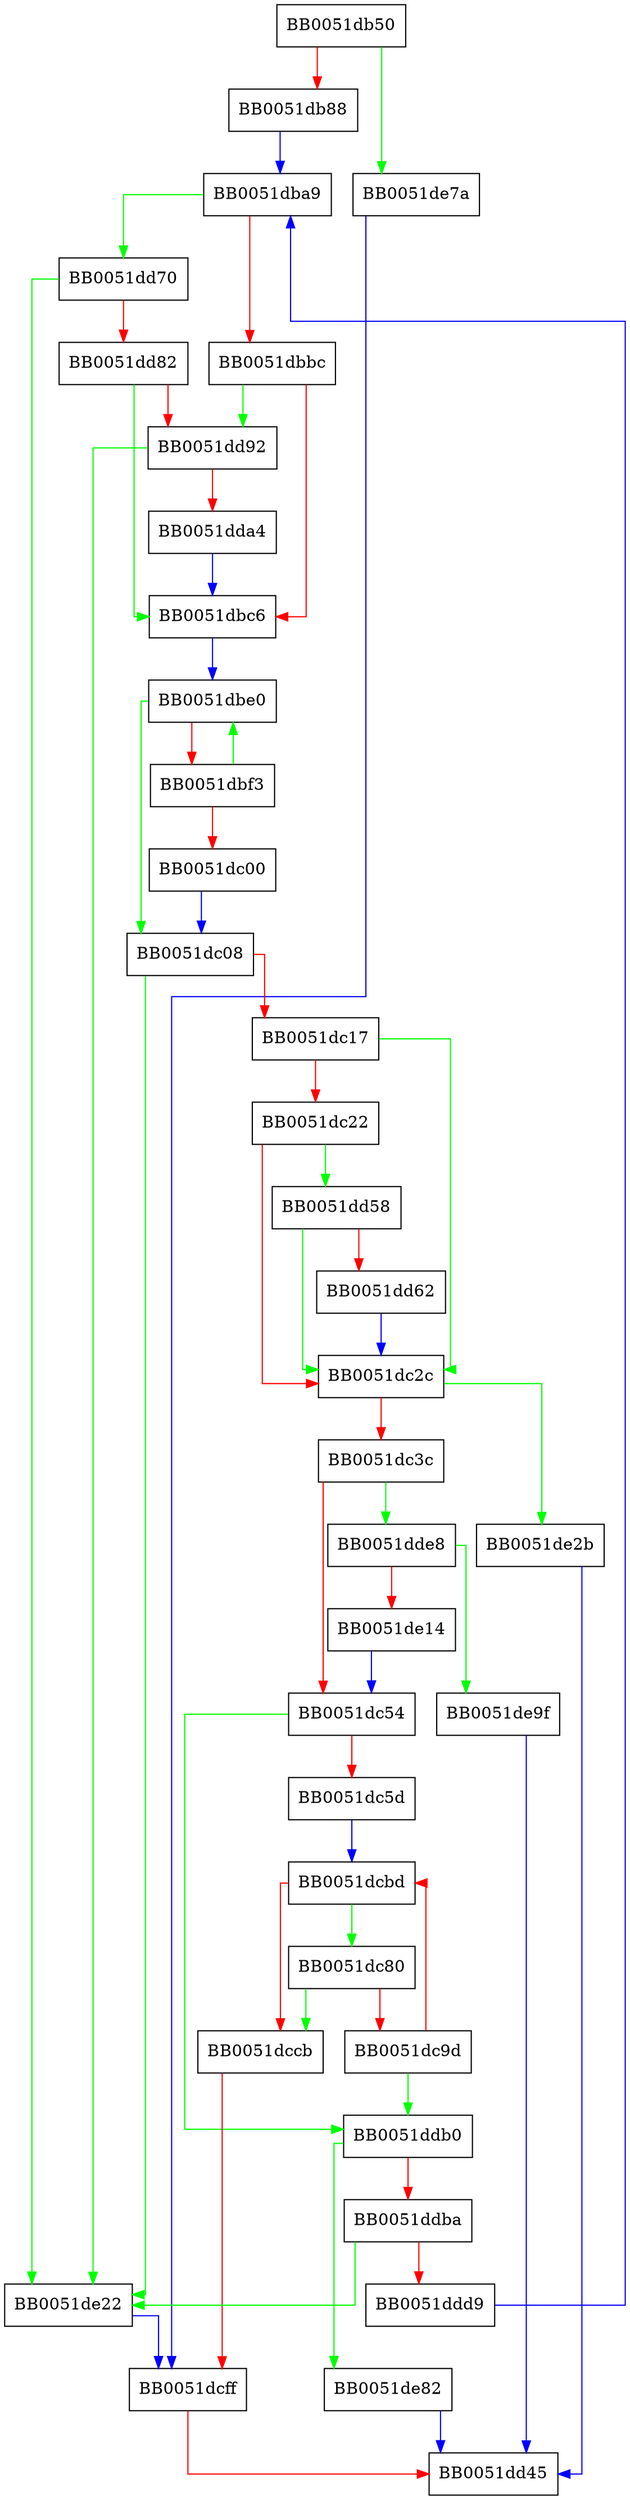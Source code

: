 digraph a2i_ASN1_INTEGER {
  node [shape="box"];
  graph [splines=ortho];
  BB0051db50 -> BB0051de7a [color="green"];
  BB0051db50 -> BB0051db88 [color="red"];
  BB0051db88 -> BB0051dba9 [color="blue"];
  BB0051dba9 -> BB0051dd70 [color="green"];
  BB0051dba9 -> BB0051dbbc [color="red"];
  BB0051dbbc -> BB0051dd92 [color="green"];
  BB0051dbbc -> BB0051dbc6 [color="red"];
  BB0051dbc6 -> BB0051dbe0 [color="blue"];
  BB0051dbe0 -> BB0051dc08 [color="green"];
  BB0051dbe0 -> BB0051dbf3 [color="red"];
  BB0051dbf3 -> BB0051dbe0 [color="green"];
  BB0051dbf3 -> BB0051dc00 [color="red"];
  BB0051dc00 -> BB0051dc08 [color="blue"];
  BB0051dc08 -> BB0051de22 [color="green"];
  BB0051dc08 -> BB0051dc17 [color="red"];
  BB0051dc17 -> BB0051dc2c [color="green"];
  BB0051dc17 -> BB0051dc22 [color="red"];
  BB0051dc22 -> BB0051dd58 [color="green"];
  BB0051dc22 -> BB0051dc2c [color="red"];
  BB0051dc2c -> BB0051de2b [color="green"];
  BB0051dc2c -> BB0051dc3c [color="red"];
  BB0051dc3c -> BB0051dde8 [color="green"];
  BB0051dc3c -> BB0051dc54 [color="red"];
  BB0051dc54 -> BB0051ddb0 [color="green"];
  BB0051dc54 -> BB0051dc5d [color="red"];
  BB0051dc5d -> BB0051dcbd [color="blue"];
  BB0051dc80 -> BB0051dccb [color="green"];
  BB0051dc80 -> BB0051dc9d [color="red"];
  BB0051dc9d -> BB0051ddb0 [color="green"];
  BB0051dc9d -> BB0051dcbd [color="red"];
  BB0051dcbd -> BB0051dc80 [color="green"];
  BB0051dcbd -> BB0051dccb [color="red"];
  BB0051dccb -> BB0051dcff [color="red"];
  BB0051dcff -> BB0051dd45 [color="red"];
  BB0051dd58 -> BB0051dc2c [color="green"];
  BB0051dd58 -> BB0051dd62 [color="red"];
  BB0051dd62 -> BB0051dc2c [color="blue"];
  BB0051dd70 -> BB0051de22 [color="green"];
  BB0051dd70 -> BB0051dd82 [color="red"];
  BB0051dd82 -> BB0051dbc6 [color="green"];
  BB0051dd82 -> BB0051dd92 [color="red"];
  BB0051dd92 -> BB0051de22 [color="green"];
  BB0051dd92 -> BB0051dda4 [color="red"];
  BB0051dda4 -> BB0051dbc6 [color="blue"];
  BB0051ddb0 -> BB0051de82 [color="green"];
  BB0051ddb0 -> BB0051ddba [color="red"];
  BB0051ddba -> BB0051de22 [color="green"];
  BB0051ddba -> BB0051ddd9 [color="red"];
  BB0051ddd9 -> BB0051dba9 [color="blue"];
  BB0051dde8 -> BB0051de9f [color="green"];
  BB0051dde8 -> BB0051de14 [color="red"];
  BB0051de14 -> BB0051dc54 [color="blue"];
  BB0051de22 -> BB0051dcff [color="blue"];
  BB0051de2b -> BB0051dd45 [color="blue"];
  BB0051de7a -> BB0051dcff [color="blue"];
  BB0051de82 -> BB0051dd45 [color="blue"];
  BB0051de9f -> BB0051dd45 [color="blue"];
}
